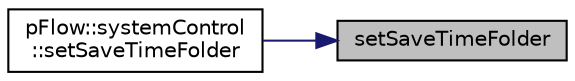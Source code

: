 digraph "setSaveTimeFolder"
{
 // LATEX_PDF_SIZE
  edge [fontname="Helvetica",fontsize="10",labelfontname="Helvetica",labelfontsize="10"];
  node [fontname="Helvetica",fontsize="10",shape=record];
  rankdir="RL";
  Node1 [label="setSaveTimeFolder",height=0.2,width=0.4,color="black", fillcolor="grey75", style="filled", fontcolor="black",tooltip=" "];
  Node1 -> Node2 [dir="back",color="midnightblue",fontsize="10",style="solid",fontname="Helvetica"];
  Node2 [label="pFlow::systemControl\l::setSaveTimeFolder",height=0.2,width=0.4,color="black", fillcolor="white", style="filled",URL="$classpFlow_1_1systemControl.html#a0c6ee43740da4e029eb32b016c9575c4",tooltip=" "];
}
